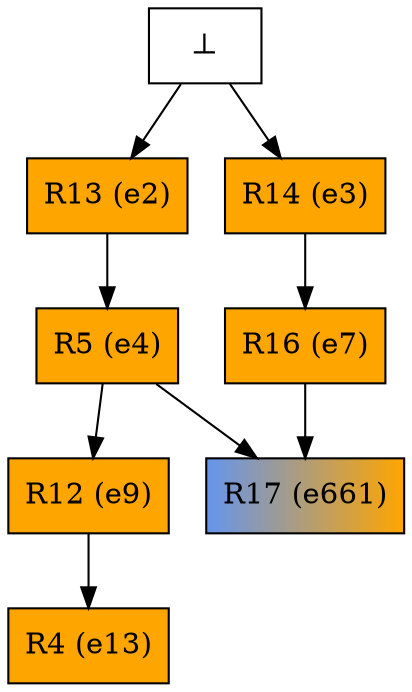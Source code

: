 digraph test {
  e2 -> e4;
  e3 -> e7;
  e4 -> e9;
  e9 -> e13;
  e4 -> e661;
  e7 -> e661;
  e0 -> e2;
  e0 -> e3;
  e2 [color="black" fillcolor="orange:orange" label="R13 (e2)" shape=box style=filled];
  e3 [color="black" fillcolor="orange:orange" label="R14 (e3)" shape=box style=filled];
  e4 [color="black" fillcolor="orange:orange" label="R5 (e4)" shape=box style=filled];
  e7 [color="black" fillcolor="orange:orange" label="R16 (e7)" shape=box style=filled];
  e9 [color="black" fillcolor="orange:orange" label="R12 (e9)" shape=box style=filled];
  e13 [color="black" fillcolor="orange:orange" label="R4 (e13)" shape=box style=filled];
  e661 [color="black" fillcolor="cornflowerblue:orange" label="R17 (e661)" shape=box style=filled];
  e0 [fillcolor="white" label="⊥" shape=box style=filled];
}
